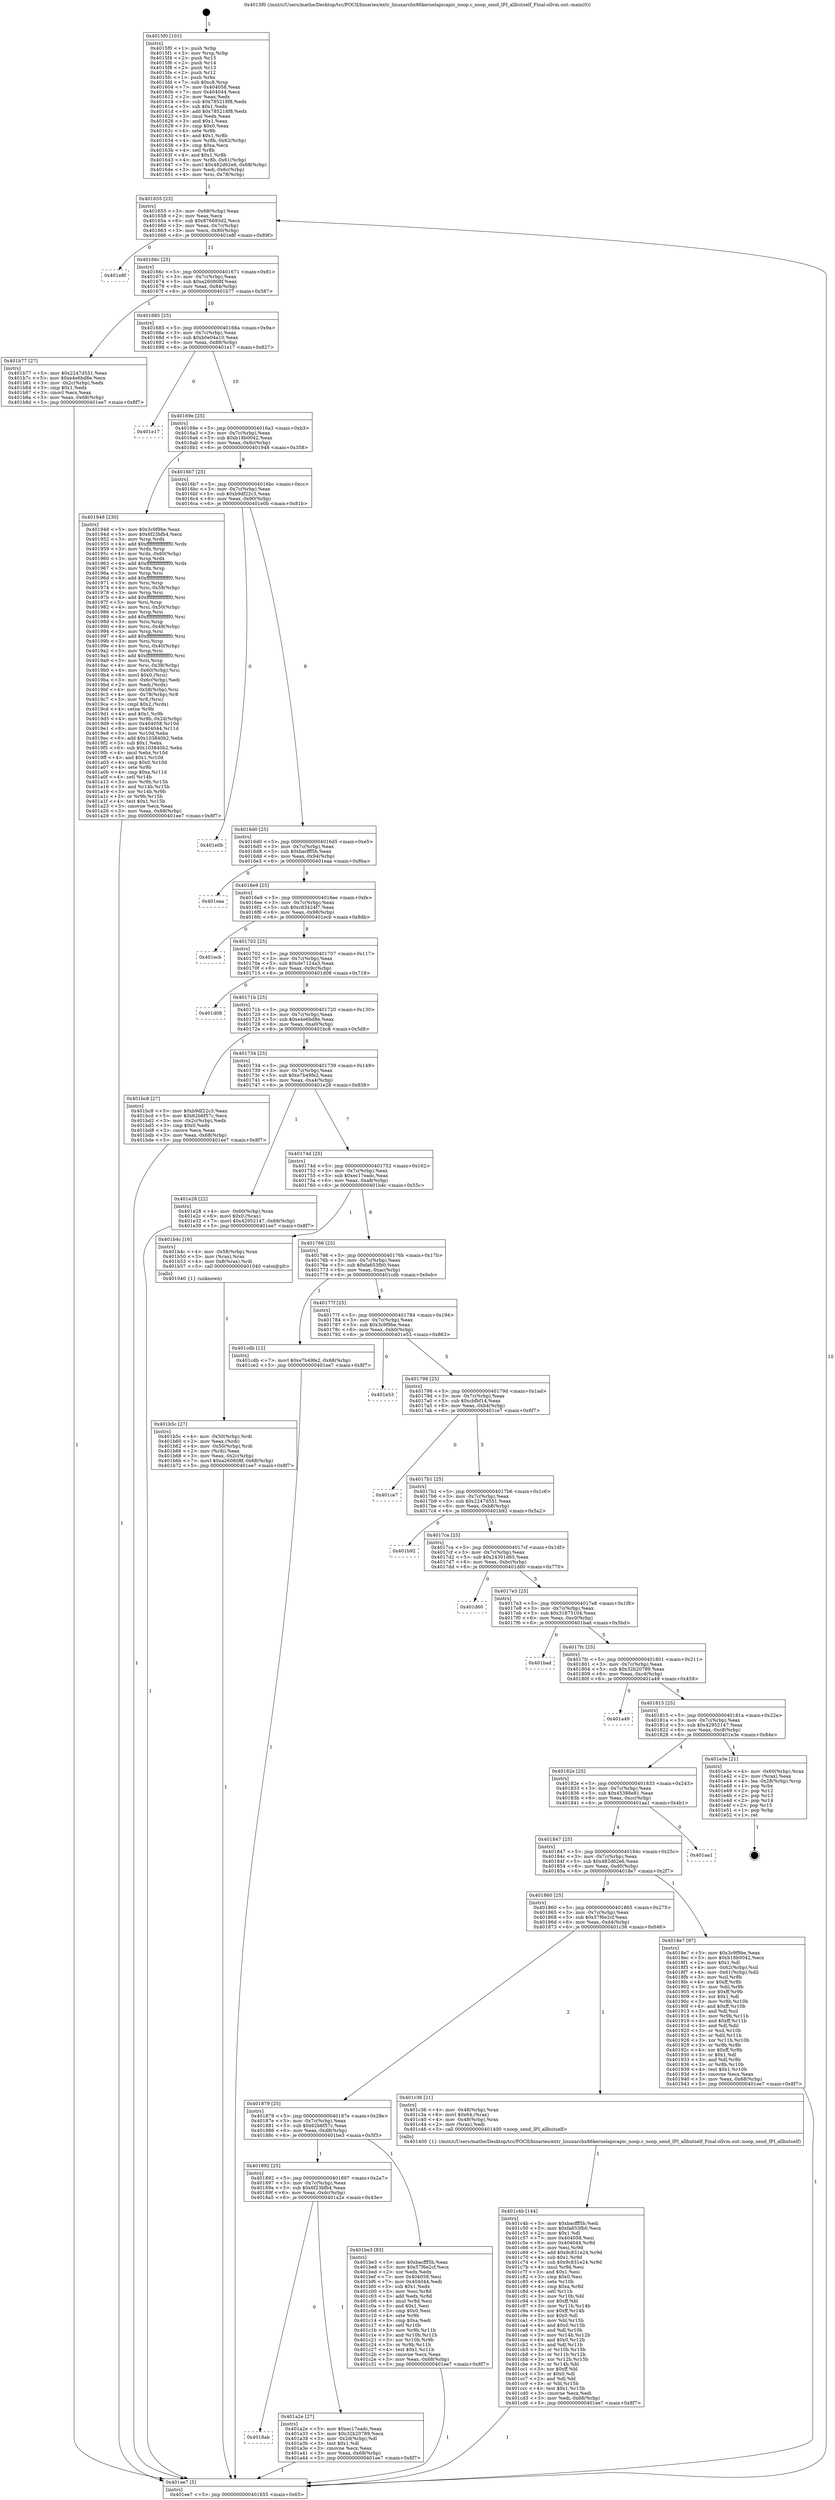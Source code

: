 digraph "0x4015f0" {
  label = "0x4015f0 (/mnt/c/Users/mathe/Desktop/tcc/POCII/binaries/extr_linuxarchx86kernelapicapic_noop.c_noop_send_IPI_allbutself_Final-ollvm.out::main(0))"
  labelloc = "t"
  node[shape=record]

  Entry [label="",width=0.3,height=0.3,shape=circle,fillcolor=black,style=filled]
  "0x401655" [label="{
     0x401655 [23]\l
     | [instrs]\l
     &nbsp;&nbsp;0x401655 \<+3\>: mov -0x68(%rbp),%eax\l
     &nbsp;&nbsp;0x401658 \<+2\>: mov %eax,%ecx\l
     &nbsp;&nbsp;0x40165a \<+6\>: sub $0x876693d2,%ecx\l
     &nbsp;&nbsp;0x401660 \<+3\>: mov %eax,-0x7c(%rbp)\l
     &nbsp;&nbsp;0x401663 \<+3\>: mov %ecx,-0x80(%rbp)\l
     &nbsp;&nbsp;0x401666 \<+6\>: je 0000000000401e8f \<main+0x89f\>\l
  }"]
  "0x401e8f" [label="{
     0x401e8f\l
  }", style=dashed]
  "0x40166c" [label="{
     0x40166c [25]\l
     | [instrs]\l
     &nbsp;&nbsp;0x40166c \<+5\>: jmp 0000000000401671 \<main+0x81\>\l
     &nbsp;&nbsp;0x401671 \<+3\>: mov -0x7c(%rbp),%eax\l
     &nbsp;&nbsp;0x401674 \<+5\>: sub $0xa260808f,%eax\l
     &nbsp;&nbsp;0x401679 \<+6\>: mov %eax,-0x84(%rbp)\l
     &nbsp;&nbsp;0x40167f \<+6\>: je 0000000000401b77 \<main+0x587\>\l
  }"]
  Exit [label="",width=0.3,height=0.3,shape=circle,fillcolor=black,style=filled,peripheries=2]
  "0x401b77" [label="{
     0x401b77 [27]\l
     | [instrs]\l
     &nbsp;&nbsp;0x401b77 \<+5\>: mov $0x2247d551,%eax\l
     &nbsp;&nbsp;0x401b7c \<+5\>: mov $0xe4e6bd8e,%ecx\l
     &nbsp;&nbsp;0x401b81 \<+3\>: mov -0x2c(%rbp),%edx\l
     &nbsp;&nbsp;0x401b84 \<+3\>: cmp $0x1,%edx\l
     &nbsp;&nbsp;0x401b87 \<+3\>: cmovl %ecx,%eax\l
     &nbsp;&nbsp;0x401b8a \<+3\>: mov %eax,-0x68(%rbp)\l
     &nbsp;&nbsp;0x401b8d \<+5\>: jmp 0000000000401ee7 \<main+0x8f7\>\l
  }"]
  "0x401685" [label="{
     0x401685 [25]\l
     | [instrs]\l
     &nbsp;&nbsp;0x401685 \<+5\>: jmp 000000000040168a \<main+0x9a\>\l
     &nbsp;&nbsp;0x40168a \<+3\>: mov -0x7c(%rbp),%eax\l
     &nbsp;&nbsp;0x40168d \<+5\>: sub $0xb0e04a10,%eax\l
     &nbsp;&nbsp;0x401692 \<+6\>: mov %eax,-0x88(%rbp)\l
     &nbsp;&nbsp;0x401698 \<+6\>: je 0000000000401e17 \<main+0x827\>\l
  }"]
  "0x401c4b" [label="{
     0x401c4b [144]\l
     | [instrs]\l
     &nbsp;&nbsp;0x401c4b \<+5\>: mov $0xbacfff5b,%edi\l
     &nbsp;&nbsp;0x401c50 \<+5\>: mov $0xfa653fb0,%ecx\l
     &nbsp;&nbsp;0x401c55 \<+2\>: mov $0x1,%dl\l
     &nbsp;&nbsp;0x401c57 \<+7\>: mov 0x404058,%esi\l
     &nbsp;&nbsp;0x401c5e \<+8\>: mov 0x404044,%r8d\l
     &nbsp;&nbsp;0x401c66 \<+3\>: mov %esi,%r9d\l
     &nbsp;&nbsp;0x401c69 \<+7\>: add $0x9c831e24,%r9d\l
     &nbsp;&nbsp;0x401c70 \<+4\>: sub $0x1,%r9d\l
     &nbsp;&nbsp;0x401c74 \<+7\>: sub $0x9c831e24,%r9d\l
     &nbsp;&nbsp;0x401c7b \<+4\>: imul %r9d,%esi\l
     &nbsp;&nbsp;0x401c7f \<+3\>: and $0x1,%esi\l
     &nbsp;&nbsp;0x401c82 \<+3\>: cmp $0x0,%esi\l
     &nbsp;&nbsp;0x401c85 \<+4\>: sete %r10b\l
     &nbsp;&nbsp;0x401c89 \<+4\>: cmp $0xa,%r8d\l
     &nbsp;&nbsp;0x401c8d \<+4\>: setl %r11b\l
     &nbsp;&nbsp;0x401c91 \<+3\>: mov %r10b,%bl\l
     &nbsp;&nbsp;0x401c94 \<+3\>: xor $0xff,%bl\l
     &nbsp;&nbsp;0x401c97 \<+3\>: mov %r11b,%r14b\l
     &nbsp;&nbsp;0x401c9a \<+4\>: xor $0xff,%r14b\l
     &nbsp;&nbsp;0x401c9e \<+3\>: xor $0x0,%dl\l
     &nbsp;&nbsp;0x401ca1 \<+3\>: mov %bl,%r15b\l
     &nbsp;&nbsp;0x401ca4 \<+4\>: and $0x0,%r15b\l
     &nbsp;&nbsp;0x401ca8 \<+3\>: and %dl,%r10b\l
     &nbsp;&nbsp;0x401cab \<+3\>: mov %r14b,%r12b\l
     &nbsp;&nbsp;0x401cae \<+4\>: and $0x0,%r12b\l
     &nbsp;&nbsp;0x401cb2 \<+3\>: and %dl,%r11b\l
     &nbsp;&nbsp;0x401cb5 \<+3\>: or %r10b,%r15b\l
     &nbsp;&nbsp;0x401cb8 \<+3\>: or %r11b,%r12b\l
     &nbsp;&nbsp;0x401cbb \<+3\>: xor %r12b,%r15b\l
     &nbsp;&nbsp;0x401cbe \<+3\>: or %r14b,%bl\l
     &nbsp;&nbsp;0x401cc1 \<+3\>: xor $0xff,%bl\l
     &nbsp;&nbsp;0x401cc4 \<+3\>: or $0x0,%dl\l
     &nbsp;&nbsp;0x401cc7 \<+2\>: and %dl,%bl\l
     &nbsp;&nbsp;0x401cc9 \<+3\>: or %bl,%r15b\l
     &nbsp;&nbsp;0x401ccc \<+4\>: test $0x1,%r15b\l
     &nbsp;&nbsp;0x401cd0 \<+3\>: cmovne %ecx,%edi\l
     &nbsp;&nbsp;0x401cd3 \<+3\>: mov %edi,-0x68(%rbp)\l
     &nbsp;&nbsp;0x401cd6 \<+5\>: jmp 0000000000401ee7 \<main+0x8f7\>\l
  }"]
  "0x401e17" [label="{
     0x401e17\l
  }", style=dashed]
  "0x40169e" [label="{
     0x40169e [25]\l
     | [instrs]\l
     &nbsp;&nbsp;0x40169e \<+5\>: jmp 00000000004016a3 \<main+0xb3\>\l
     &nbsp;&nbsp;0x4016a3 \<+3\>: mov -0x7c(%rbp),%eax\l
     &nbsp;&nbsp;0x4016a6 \<+5\>: sub $0xb18b0042,%eax\l
     &nbsp;&nbsp;0x4016ab \<+6\>: mov %eax,-0x8c(%rbp)\l
     &nbsp;&nbsp;0x4016b1 \<+6\>: je 0000000000401948 \<main+0x358\>\l
  }"]
  "0x401b5c" [label="{
     0x401b5c [27]\l
     | [instrs]\l
     &nbsp;&nbsp;0x401b5c \<+4\>: mov -0x50(%rbp),%rdi\l
     &nbsp;&nbsp;0x401b60 \<+2\>: mov %eax,(%rdi)\l
     &nbsp;&nbsp;0x401b62 \<+4\>: mov -0x50(%rbp),%rdi\l
     &nbsp;&nbsp;0x401b66 \<+2\>: mov (%rdi),%eax\l
     &nbsp;&nbsp;0x401b68 \<+3\>: mov %eax,-0x2c(%rbp)\l
     &nbsp;&nbsp;0x401b6b \<+7\>: movl $0xa260808f,-0x68(%rbp)\l
     &nbsp;&nbsp;0x401b72 \<+5\>: jmp 0000000000401ee7 \<main+0x8f7\>\l
  }"]
  "0x401948" [label="{
     0x401948 [230]\l
     | [instrs]\l
     &nbsp;&nbsp;0x401948 \<+5\>: mov $0x3c9f9be,%eax\l
     &nbsp;&nbsp;0x40194d \<+5\>: mov $0x6f23bfb4,%ecx\l
     &nbsp;&nbsp;0x401952 \<+3\>: mov %rsp,%rdx\l
     &nbsp;&nbsp;0x401955 \<+4\>: add $0xfffffffffffffff0,%rdx\l
     &nbsp;&nbsp;0x401959 \<+3\>: mov %rdx,%rsp\l
     &nbsp;&nbsp;0x40195c \<+4\>: mov %rdx,-0x60(%rbp)\l
     &nbsp;&nbsp;0x401960 \<+3\>: mov %rsp,%rdx\l
     &nbsp;&nbsp;0x401963 \<+4\>: add $0xfffffffffffffff0,%rdx\l
     &nbsp;&nbsp;0x401967 \<+3\>: mov %rdx,%rsp\l
     &nbsp;&nbsp;0x40196a \<+3\>: mov %rsp,%rsi\l
     &nbsp;&nbsp;0x40196d \<+4\>: add $0xfffffffffffffff0,%rsi\l
     &nbsp;&nbsp;0x401971 \<+3\>: mov %rsi,%rsp\l
     &nbsp;&nbsp;0x401974 \<+4\>: mov %rsi,-0x58(%rbp)\l
     &nbsp;&nbsp;0x401978 \<+3\>: mov %rsp,%rsi\l
     &nbsp;&nbsp;0x40197b \<+4\>: add $0xfffffffffffffff0,%rsi\l
     &nbsp;&nbsp;0x40197f \<+3\>: mov %rsi,%rsp\l
     &nbsp;&nbsp;0x401982 \<+4\>: mov %rsi,-0x50(%rbp)\l
     &nbsp;&nbsp;0x401986 \<+3\>: mov %rsp,%rsi\l
     &nbsp;&nbsp;0x401989 \<+4\>: add $0xfffffffffffffff0,%rsi\l
     &nbsp;&nbsp;0x40198d \<+3\>: mov %rsi,%rsp\l
     &nbsp;&nbsp;0x401990 \<+4\>: mov %rsi,-0x48(%rbp)\l
     &nbsp;&nbsp;0x401994 \<+3\>: mov %rsp,%rsi\l
     &nbsp;&nbsp;0x401997 \<+4\>: add $0xfffffffffffffff0,%rsi\l
     &nbsp;&nbsp;0x40199b \<+3\>: mov %rsi,%rsp\l
     &nbsp;&nbsp;0x40199e \<+4\>: mov %rsi,-0x40(%rbp)\l
     &nbsp;&nbsp;0x4019a2 \<+3\>: mov %rsp,%rsi\l
     &nbsp;&nbsp;0x4019a5 \<+4\>: add $0xfffffffffffffff0,%rsi\l
     &nbsp;&nbsp;0x4019a9 \<+3\>: mov %rsi,%rsp\l
     &nbsp;&nbsp;0x4019ac \<+4\>: mov %rsi,-0x38(%rbp)\l
     &nbsp;&nbsp;0x4019b0 \<+4\>: mov -0x60(%rbp),%rsi\l
     &nbsp;&nbsp;0x4019b4 \<+6\>: movl $0x0,(%rsi)\l
     &nbsp;&nbsp;0x4019ba \<+3\>: mov -0x6c(%rbp),%edi\l
     &nbsp;&nbsp;0x4019bd \<+2\>: mov %edi,(%rdx)\l
     &nbsp;&nbsp;0x4019bf \<+4\>: mov -0x58(%rbp),%rsi\l
     &nbsp;&nbsp;0x4019c3 \<+4\>: mov -0x78(%rbp),%r8\l
     &nbsp;&nbsp;0x4019c7 \<+3\>: mov %r8,(%rsi)\l
     &nbsp;&nbsp;0x4019ca \<+3\>: cmpl $0x2,(%rdx)\l
     &nbsp;&nbsp;0x4019cd \<+4\>: setne %r9b\l
     &nbsp;&nbsp;0x4019d1 \<+4\>: and $0x1,%r9b\l
     &nbsp;&nbsp;0x4019d5 \<+4\>: mov %r9b,-0x2d(%rbp)\l
     &nbsp;&nbsp;0x4019d9 \<+8\>: mov 0x404058,%r10d\l
     &nbsp;&nbsp;0x4019e1 \<+8\>: mov 0x404044,%r11d\l
     &nbsp;&nbsp;0x4019e9 \<+3\>: mov %r10d,%ebx\l
     &nbsp;&nbsp;0x4019ec \<+6\>: add $0x103840b2,%ebx\l
     &nbsp;&nbsp;0x4019f2 \<+3\>: sub $0x1,%ebx\l
     &nbsp;&nbsp;0x4019f5 \<+6\>: sub $0x103840b2,%ebx\l
     &nbsp;&nbsp;0x4019fb \<+4\>: imul %ebx,%r10d\l
     &nbsp;&nbsp;0x4019ff \<+4\>: and $0x1,%r10d\l
     &nbsp;&nbsp;0x401a03 \<+4\>: cmp $0x0,%r10d\l
     &nbsp;&nbsp;0x401a07 \<+4\>: sete %r9b\l
     &nbsp;&nbsp;0x401a0b \<+4\>: cmp $0xa,%r11d\l
     &nbsp;&nbsp;0x401a0f \<+4\>: setl %r14b\l
     &nbsp;&nbsp;0x401a13 \<+3\>: mov %r9b,%r15b\l
     &nbsp;&nbsp;0x401a16 \<+3\>: and %r14b,%r15b\l
     &nbsp;&nbsp;0x401a19 \<+3\>: xor %r14b,%r9b\l
     &nbsp;&nbsp;0x401a1c \<+3\>: or %r9b,%r15b\l
     &nbsp;&nbsp;0x401a1f \<+4\>: test $0x1,%r15b\l
     &nbsp;&nbsp;0x401a23 \<+3\>: cmovne %ecx,%eax\l
     &nbsp;&nbsp;0x401a26 \<+3\>: mov %eax,-0x68(%rbp)\l
     &nbsp;&nbsp;0x401a29 \<+5\>: jmp 0000000000401ee7 \<main+0x8f7\>\l
  }"]
  "0x4016b7" [label="{
     0x4016b7 [25]\l
     | [instrs]\l
     &nbsp;&nbsp;0x4016b7 \<+5\>: jmp 00000000004016bc \<main+0xcc\>\l
     &nbsp;&nbsp;0x4016bc \<+3\>: mov -0x7c(%rbp),%eax\l
     &nbsp;&nbsp;0x4016bf \<+5\>: sub $0xb9df22c3,%eax\l
     &nbsp;&nbsp;0x4016c4 \<+6\>: mov %eax,-0x90(%rbp)\l
     &nbsp;&nbsp;0x4016ca \<+6\>: je 0000000000401e0b \<main+0x81b\>\l
  }"]
  "0x4018ab" [label="{
     0x4018ab\l
  }", style=dashed]
  "0x401e0b" [label="{
     0x401e0b\l
  }", style=dashed]
  "0x4016d0" [label="{
     0x4016d0 [25]\l
     | [instrs]\l
     &nbsp;&nbsp;0x4016d0 \<+5\>: jmp 00000000004016d5 \<main+0xe5\>\l
     &nbsp;&nbsp;0x4016d5 \<+3\>: mov -0x7c(%rbp),%eax\l
     &nbsp;&nbsp;0x4016d8 \<+5\>: sub $0xbacfff5b,%eax\l
     &nbsp;&nbsp;0x4016dd \<+6\>: mov %eax,-0x94(%rbp)\l
     &nbsp;&nbsp;0x4016e3 \<+6\>: je 0000000000401eaa \<main+0x8ba\>\l
  }"]
  "0x401a2e" [label="{
     0x401a2e [27]\l
     | [instrs]\l
     &nbsp;&nbsp;0x401a2e \<+5\>: mov $0xec17eadc,%eax\l
     &nbsp;&nbsp;0x401a33 \<+5\>: mov $0x32b20789,%ecx\l
     &nbsp;&nbsp;0x401a38 \<+3\>: mov -0x2d(%rbp),%dl\l
     &nbsp;&nbsp;0x401a3b \<+3\>: test $0x1,%dl\l
     &nbsp;&nbsp;0x401a3e \<+3\>: cmovne %ecx,%eax\l
     &nbsp;&nbsp;0x401a41 \<+3\>: mov %eax,-0x68(%rbp)\l
     &nbsp;&nbsp;0x401a44 \<+5\>: jmp 0000000000401ee7 \<main+0x8f7\>\l
  }"]
  "0x401eaa" [label="{
     0x401eaa\l
  }", style=dashed]
  "0x4016e9" [label="{
     0x4016e9 [25]\l
     | [instrs]\l
     &nbsp;&nbsp;0x4016e9 \<+5\>: jmp 00000000004016ee \<main+0xfe\>\l
     &nbsp;&nbsp;0x4016ee \<+3\>: mov -0x7c(%rbp),%eax\l
     &nbsp;&nbsp;0x4016f1 \<+5\>: sub $0xc83424f7,%eax\l
     &nbsp;&nbsp;0x4016f6 \<+6\>: mov %eax,-0x98(%rbp)\l
     &nbsp;&nbsp;0x4016fc \<+6\>: je 0000000000401ecb \<main+0x8db\>\l
  }"]
  "0x401892" [label="{
     0x401892 [25]\l
     | [instrs]\l
     &nbsp;&nbsp;0x401892 \<+5\>: jmp 0000000000401897 \<main+0x2a7\>\l
     &nbsp;&nbsp;0x401897 \<+3\>: mov -0x7c(%rbp),%eax\l
     &nbsp;&nbsp;0x40189a \<+5\>: sub $0x6f23bfb4,%eax\l
     &nbsp;&nbsp;0x40189f \<+6\>: mov %eax,-0xdc(%rbp)\l
     &nbsp;&nbsp;0x4018a5 \<+6\>: je 0000000000401a2e \<main+0x43e\>\l
  }"]
  "0x401ecb" [label="{
     0x401ecb\l
  }", style=dashed]
  "0x401702" [label="{
     0x401702 [25]\l
     | [instrs]\l
     &nbsp;&nbsp;0x401702 \<+5\>: jmp 0000000000401707 \<main+0x117\>\l
     &nbsp;&nbsp;0x401707 \<+3\>: mov -0x7c(%rbp),%eax\l
     &nbsp;&nbsp;0x40170a \<+5\>: sub $0xde7124a3,%eax\l
     &nbsp;&nbsp;0x40170f \<+6\>: mov %eax,-0x9c(%rbp)\l
     &nbsp;&nbsp;0x401715 \<+6\>: je 0000000000401d08 \<main+0x718\>\l
  }"]
  "0x401be3" [label="{
     0x401be3 [83]\l
     | [instrs]\l
     &nbsp;&nbsp;0x401be3 \<+5\>: mov $0xbacfff5b,%eax\l
     &nbsp;&nbsp;0x401be8 \<+5\>: mov $0x57f6e2cf,%ecx\l
     &nbsp;&nbsp;0x401bed \<+2\>: xor %edx,%edx\l
     &nbsp;&nbsp;0x401bef \<+7\>: mov 0x404058,%esi\l
     &nbsp;&nbsp;0x401bf6 \<+7\>: mov 0x404044,%edi\l
     &nbsp;&nbsp;0x401bfd \<+3\>: sub $0x1,%edx\l
     &nbsp;&nbsp;0x401c00 \<+3\>: mov %esi,%r8d\l
     &nbsp;&nbsp;0x401c03 \<+3\>: add %edx,%r8d\l
     &nbsp;&nbsp;0x401c06 \<+4\>: imul %r8d,%esi\l
     &nbsp;&nbsp;0x401c0a \<+3\>: and $0x1,%esi\l
     &nbsp;&nbsp;0x401c0d \<+3\>: cmp $0x0,%esi\l
     &nbsp;&nbsp;0x401c10 \<+4\>: sete %r9b\l
     &nbsp;&nbsp;0x401c14 \<+3\>: cmp $0xa,%edi\l
     &nbsp;&nbsp;0x401c17 \<+4\>: setl %r10b\l
     &nbsp;&nbsp;0x401c1b \<+3\>: mov %r9b,%r11b\l
     &nbsp;&nbsp;0x401c1e \<+3\>: and %r10b,%r11b\l
     &nbsp;&nbsp;0x401c21 \<+3\>: xor %r10b,%r9b\l
     &nbsp;&nbsp;0x401c24 \<+3\>: or %r9b,%r11b\l
     &nbsp;&nbsp;0x401c27 \<+4\>: test $0x1,%r11b\l
     &nbsp;&nbsp;0x401c2b \<+3\>: cmovne %ecx,%eax\l
     &nbsp;&nbsp;0x401c2e \<+3\>: mov %eax,-0x68(%rbp)\l
     &nbsp;&nbsp;0x401c31 \<+5\>: jmp 0000000000401ee7 \<main+0x8f7\>\l
  }"]
  "0x401d08" [label="{
     0x401d08\l
  }", style=dashed]
  "0x40171b" [label="{
     0x40171b [25]\l
     | [instrs]\l
     &nbsp;&nbsp;0x40171b \<+5\>: jmp 0000000000401720 \<main+0x130\>\l
     &nbsp;&nbsp;0x401720 \<+3\>: mov -0x7c(%rbp),%eax\l
     &nbsp;&nbsp;0x401723 \<+5\>: sub $0xe4e6bd8e,%eax\l
     &nbsp;&nbsp;0x401728 \<+6\>: mov %eax,-0xa0(%rbp)\l
     &nbsp;&nbsp;0x40172e \<+6\>: je 0000000000401bc8 \<main+0x5d8\>\l
  }"]
  "0x401879" [label="{
     0x401879 [25]\l
     | [instrs]\l
     &nbsp;&nbsp;0x401879 \<+5\>: jmp 000000000040187e \<main+0x28e\>\l
     &nbsp;&nbsp;0x40187e \<+3\>: mov -0x7c(%rbp),%eax\l
     &nbsp;&nbsp;0x401881 \<+5\>: sub $0x62b6f57c,%eax\l
     &nbsp;&nbsp;0x401886 \<+6\>: mov %eax,-0xd8(%rbp)\l
     &nbsp;&nbsp;0x40188c \<+6\>: je 0000000000401be3 \<main+0x5f3\>\l
  }"]
  "0x401bc8" [label="{
     0x401bc8 [27]\l
     | [instrs]\l
     &nbsp;&nbsp;0x401bc8 \<+5\>: mov $0xb9df22c3,%eax\l
     &nbsp;&nbsp;0x401bcd \<+5\>: mov $0x62b6f57c,%ecx\l
     &nbsp;&nbsp;0x401bd2 \<+3\>: mov -0x2c(%rbp),%edx\l
     &nbsp;&nbsp;0x401bd5 \<+3\>: cmp $0x0,%edx\l
     &nbsp;&nbsp;0x401bd8 \<+3\>: cmove %ecx,%eax\l
     &nbsp;&nbsp;0x401bdb \<+3\>: mov %eax,-0x68(%rbp)\l
     &nbsp;&nbsp;0x401bde \<+5\>: jmp 0000000000401ee7 \<main+0x8f7\>\l
  }"]
  "0x401734" [label="{
     0x401734 [25]\l
     | [instrs]\l
     &nbsp;&nbsp;0x401734 \<+5\>: jmp 0000000000401739 \<main+0x149\>\l
     &nbsp;&nbsp;0x401739 \<+3\>: mov -0x7c(%rbp),%eax\l
     &nbsp;&nbsp;0x40173c \<+5\>: sub $0xe7b49fe2,%eax\l
     &nbsp;&nbsp;0x401741 \<+6\>: mov %eax,-0xa4(%rbp)\l
     &nbsp;&nbsp;0x401747 \<+6\>: je 0000000000401e28 \<main+0x838\>\l
  }"]
  "0x401c36" [label="{
     0x401c36 [21]\l
     | [instrs]\l
     &nbsp;&nbsp;0x401c36 \<+4\>: mov -0x48(%rbp),%rax\l
     &nbsp;&nbsp;0x401c3a \<+6\>: movl $0x64,(%rax)\l
     &nbsp;&nbsp;0x401c40 \<+4\>: mov -0x48(%rbp),%rax\l
     &nbsp;&nbsp;0x401c44 \<+2\>: mov (%rax),%edi\l
     &nbsp;&nbsp;0x401c46 \<+5\>: call 0000000000401400 \<noop_send_IPI_allbutself\>\l
     | [calls]\l
     &nbsp;&nbsp;0x401400 \{1\} (/mnt/c/Users/mathe/Desktop/tcc/POCII/binaries/extr_linuxarchx86kernelapicapic_noop.c_noop_send_IPI_allbutself_Final-ollvm.out::noop_send_IPI_allbutself)\l
  }"]
  "0x401e28" [label="{
     0x401e28 [22]\l
     | [instrs]\l
     &nbsp;&nbsp;0x401e28 \<+4\>: mov -0x60(%rbp),%rax\l
     &nbsp;&nbsp;0x401e2c \<+6\>: movl $0x0,(%rax)\l
     &nbsp;&nbsp;0x401e32 \<+7\>: movl $0x42952147,-0x68(%rbp)\l
     &nbsp;&nbsp;0x401e39 \<+5\>: jmp 0000000000401ee7 \<main+0x8f7\>\l
  }"]
  "0x40174d" [label="{
     0x40174d [25]\l
     | [instrs]\l
     &nbsp;&nbsp;0x40174d \<+5\>: jmp 0000000000401752 \<main+0x162\>\l
     &nbsp;&nbsp;0x401752 \<+3\>: mov -0x7c(%rbp),%eax\l
     &nbsp;&nbsp;0x401755 \<+5\>: sub $0xec17eadc,%eax\l
     &nbsp;&nbsp;0x40175a \<+6\>: mov %eax,-0xa8(%rbp)\l
     &nbsp;&nbsp;0x401760 \<+6\>: je 0000000000401b4c \<main+0x55c\>\l
  }"]
  "0x4015f0" [label="{
     0x4015f0 [101]\l
     | [instrs]\l
     &nbsp;&nbsp;0x4015f0 \<+1\>: push %rbp\l
     &nbsp;&nbsp;0x4015f1 \<+3\>: mov %rsp,%rbp\l
     &nbsp;&nbsp;0x4015f4 \<+2\>: push %r15\l
     &nbsp;&nbsp;0x4015f6 \<+2\>: push %r14\l
     &nbsp;&nbsp;0x4015f8 \<+2\>: push %r13\l
     &nbsp;&nbsp;0x4015fa \<+2\>: push %r12\l
     &nbsp;&nbsp;0x4015fc \<+1\>: push %rbx\l
     &nbsp;&nbsp;0x4015fd \<+7\>: sub $0xc8,%rsp\l
     &nbsp;&nbsp;0x401604 \<+7\>: mov 0x404058,%eax\l
     &nbsp;&nbsp;0x40160b \<+7\>: mov 0x404044,%ecx\l
     &nbsp;&nbsp;0x401612 \<+2\>: mov %eax,%edx\l
     &nbsp;&nbsp;0x401614 \<+6\>: sub $0x785218f8,%edx\l
     &nbsp;&nbsp;0x40161a \<+3\>: sub $0x1,%edx\l
     &nbsp;&nbsp;0x40161d \<+6\>: add $0x785218f8,%edx\l
     &nbsp;&nbsp;0x401623 \<+3\>: imul %edx,%eax\l
     &nbsp;&nbsp;0x401626 \<+3\>: and $0x1,%eax\l
     &nbsp;&nbsp;0x401629 \<+3\>: cmp $0x0,%eax\l
     &nbsp;&nbsp;0x40162c \<+4\>: sete %r8b\l
     &nbsp;&nbsp;0x401630 \<+4\>: and $0x1,%r8b\l
     &nbsp;&nbsp;0x401634 \<+4\>: mov %r8b,-0x62(%rbp)\l
     &nbsp;&nbsp;0x401638 \<+3\>: cmp $0xa,%ecx\l
     &nbsp;&nbsp;0x40163b \<+4\>: setl %r8b\l
     &nbsp;&nbsp;0x40163f \<+4\>: and $0x1,%r8b\l
     &nbsp;&nbsp;0x401643 \<+4\>: mov %r8b,-0x61(%rbp)\l
     &nbsp;&nbsp;0x401647 \<+7\>: movl $0x482d62e6,-0x68(%rbp)\l
     &nbsp;&nbsp;0x40164e \<+3\>: mov %edi,-0x6c(%rbp)\l
     &nbsp;&nbsp;0x401651 \<+4\>: mov %rsi,-0x78(%rbp)\l
  }"]
  "0x401b4c" [label="{
     0x401b4c [16]\l
     | [instrs]\l
     &nbsp;&nbsp;0x401b4c \<+4\>: mov -0x58(%rbp),%rax\l
     &nbsp;&nbsp;0x401b50 \<+3\>: mov (%rax),%rax\l
     &nbsp;&nbsp;0x401b53 \<+4\>: mov 0x8(%rax),%rdi\l
     &nbsp;&nbsp;0x401b57 \<+5\>: call 0000000000401040 \<atoi@plt\>\l
     | [calls]\l
     &nbsp;&nbsp;0x401040 \{1\} (unknown)\l
  }"]
  "0x401766" [label="{
     0x401766 [25]\l
     | [instrs]\l
     &nbsp;&nbsp;0x401766 \<+5\>: jmp 000000000040176b \<main+0x17b\>\l
     &nbsp;&nbsp;0x40176b \<+3\>: mov -0x7c(%rbp),%eax\l
     &nbsp;&nbsp;0x40176e \<+5\>: sub $0xfa653fb0,%eax\l
     &nbsp;&nbsp;0x401773 \<+6\>: mov %eax,-0xac(%rbp)\l
     &nbsp;&nbsp;0x401779 \<+6\>: je 0000000000401cdb \<main+0x6eb\>\l
  }"]
  "0x401ee7" [label="{
     0x401ee7 [5]\l
     | [instrs]\l
     &nbsp;&nbsp;0x401ee7 \<+5\>: jmp 0000000000401655 \<main+0x65\>\l
  }"]
  "0x401cdb" [label="{
     0x401cdb [12]\l
     | [instrs]\l
     &nbsp;&nbsp;0x401cdb \<+7\>: movl $0xe7b49fe2,-0x68(%rbp)\l
     &nbsp;&nbsp;0x401ce2 \<+5\>: jmp 0000000000401ee7 \<main+0x8f7\>\l
  }"]
  "0x40177f" [label="{
     0x40177f [25]\l
     | [instrs]\l
     &nbsp;&nbsp;0x40177f \<+5\>: jmp 0000000000401784 \<main+0x194\>\l
     &nbsp;&nbsp;0x401784 \<+3\>: mov -0x7c(%rbp),%eax\l
     &nbsp;&nbsp;0x401787 \<+5\>: sub $0x3c9f9be,%eax\l
     &nbsp;&nbsp;0x40178c \<+6\>: mov %eax,-0xb0(%rbp)\l
     &nbsp;&nbsp;0x401792 \<+6\>: je 0000000000401e53 \<main+0x863\>\l
  }"]
  "0x401860" [label="{
     0x401860 [25]\l
     | [instrs]\l
     &nbsp;&nbsp;0x401860 \<+5\>: jmp 0000000000401865 \<main+0x275\>\l
     &nbsp;&nbsp;0x401865 \<+3\>: mov -0x7c(%rbp),%eax\l
     &nbsp;&nbsp;0x401868 \<+5\>: sub $0x57f6e2cf,%eax\l
     &nbsp;&nbsp;0x40186d \<+6\>: mov %eax,-0xd4(%rbp)\l
     &nbsp;&nbsp;0x401873 \<+6\>: je 0000000000401c36 \<main+0x646\>\l
  }"]
  "0x401e53" [label="{
     0x401e53\l
  }", style=dashed]
  "0x401798" [label="{
     0x401798 [25]\l
     | [instrs]\l
     &nbsp;&nbsp;0x401798 \<+5\>: jmp 000000000040179d \<main+0x1ad\>\l
     &nbsp;&nbsp;0x40179d \<+3\>: mov -0x7c(%rbp),%eax\l
     &nbsp;&nbsp;0x4017a0 \<+5\>: sub $0xcbfbf14,%eax\l
     &nbsp;&nbsp;0x4017a5 \<+6\>: mov %eax,-0xb4(%rbp)\l
     &nbsp;&nbsp;0x4017ab \<+6\>: je 0000000000401ce7 \<main+0x6f7\>\l
  }"]
  "0x4018e7" [label="{
     0x4018e7 [97]\l
     | [instrs]\l
     &nbsp;&nbsp;0x4018e7 \<+5\>: mov $0x3c9f9be,%eax\l
     &nbsp;&nbsp;0x4018ec \<+5\>: mov $0xb18b0042,%ecx\l
     &nbsp;&nbsp;0x4018f1 \<+2\>: mov $0x1,%dl\l
     &nbsp;&nbsp;0x4018f3 \<+4\>: mov -0x62(%rbp),%sil\l
     &nbsp;&nbsp;0x4018f7 \<+4\>: mov -0x61(%rbp),%dil\l
     &nbsp;&nbsp;0x4018fb \<+3\>: mov %sil,%r8b\l
     &nbsp;&nbsp;0x4018fe \<+4\>: xor $0xff,%r8b\l
     &nbsp;&nbsp;0x401902 \<+3\>: mov %dil,%r9b\l
     &nbsp;&nbsp;0x401905 \<+4\>: xor $0xff,%r9b\l
     &nbsp;&nbsp;0x401909 \<+3\>: xor $0x1,%dl\l
     &nbsp;&nbsp;0x40190c \<+3\>: mov %r8b,%r10b\l
     &nbsp;&nbsp;0x40190f \<+4\>: and $0xff,%r10b\l
     &nbsp;&nbsp;0x401913 \<+3\>: and %dl,%sil\l
     &nbsp;&nbsp;0x401916 \<+3\>: mov %r9b,%r11b\l
     &nbsp;&nbsp;0x401919 \<+4\>: and $0xff,%r11b\l
     &nbsp;&nbsp;0x40191d \<+3\>: and %dl,%dil\l
     &nbsp;&nbsp;0x401920 \<+3\>: or %sil,%r10b\l
     &nbsp;&nbsp;0x401923 \<+3\>: or %dil,%r11b\l
     &nbsp;&nbsp;0x401926 \<+3\>: xor %r11b,%r10b\l
     &nbsp;&nbsp;0x401929 \<+3\>: or %r9b,%r8b\l
     &nbsp;&nbsp;0x40192c \<+4\>: xor $0xff,%r8b\l
     &nbsp;&nbsp;0x401930 \<+3\>: or $0x1,%dl\l
     &nbsp;&nbsp;0x401933 \<+3\>: and %dl,%r8b\l
     &nbsp;&nbsp;0x401936 \<+3\>: or %r8b,%r10b\l
     &nbsp;&nbsp;0x401939 \<+4\>: test $0x1,%r10b\l
     &nbsp;&nbsp;0x40193d \<+3\>: cmovne %ecx,%eax\l
     &nbsp;&nbsp;0x401940 \<+3\>: mov %eax,-0x68(%rbp)\l
     &nbsp;&nbsp;0x401943 \<+5\>: jmp 0000000000401ee7 \<main+0x8f7\>\l
  }"]
  "0x401ce7" [label="{
     0x401ce7\l
  }", style=dashed]
  "0x4017b1" [label="{
     0x4017b1 [25]\l
     | [instrs]\l
     &nbsp;&nbsp;0x4017b1 \<+5\>: jmp 00000000004017b6 \<main+0x1c6\>\l
     &nbsp;&nbsp;0x4017b6 \<+3\>: mov -0x7c(%rbp),%eax\l
     &nbsp;&nbsp;0x4017b9 \<+5\>: sub $0x2247d551,%eax\l
     &nbsp;&nbsp;0x4017be \<+6\>: mov %eax,-0xb8(%rbp)\l
     &nbsp;&nbsp;0x4017c4 \<+6\>: je 0000000000401b92 \<main+0x5a2\>\l
  }"]
  "0x401847" [label="{
     0x401847 [25]\l
     | [instrs]\l
     &nbsp;&nbsp;0x401847 \<+5\>: jmp 000000000040184c \<main+0x25c\>\l
     &nbsp;&nbsp;0x40184c \<+3\>: mov -0x7c(%rbp),%eax\l
     &nbsp;&nbsp;0x40184f \<+5\>: sub $0x482d62e6,%eax\l
     &nbsp;&nbsp;0x401854 \<+6\>: mov %eax,-0xd0(%rbp)\l
     &nbsp;&nbsp;0x40185a \<+6\>: je 00000000004018e7 \<main+0x2f7\>\l
  }"]
  "0x401b92" [label="{
     0x401b92\l
  }", style=dashed]
  "0x4017ca" [label="{
     0x4017ca [25]\l
     | [instrs]\l
     &nbsp;&nbsp;0x4017ca \<+5\>: jmp 00000000004017cf \<main+0x1df\>\l
     &nbsp;&nbsp;0x4017cf \<+3\>: mov -0x7c(%rbp),%eax\l
     &nbsp;&nbsp;0x4017d2 \<+5\>: sub $0x24301d65,%eax\l
     &nbsp;&nbsp;0x4017d7 \<+6\>: mov %eax,-0xbc(%rbp)\l
     &nbsp;&nbsp;0x4017dd \<+6\>: je 0000000000401d60 \<main+0x770\>\l
  }"]
  "0x401aa1" [label="{
     0x401aa1\l
  }", style=dashed]
  "0x401d60" [label="{
     0x401d60\l
  }", style=dashed]
  "0x4017e3" [label="{
     0x4017e3 [25]\l
     | [instrs]\l
     &nbsp;&nbsp;0x4017e3 \<+5\>: jmp 00000000004017e8 \<main+0x1f8\>\l
     &nbsp;&nbsp;0x4017e8 \<+3\>: mov -0x7c(%rbp),%eax\l
     &nbsp;&nbsp;0x4017eb \<+5\>: sub $0x31875104,%eax\l
     &nbsp;&nbsp;0x4017f0 \<+6\>: mov %eax,-0xc0(%rbp)\l
     &nbsp;&nbsp;0x4017f6 \<+6\>: je 0000000000401bad \<main+0x5bd\>\l
  }"]
  "0x40182e" [label="{
     0x40182e [25]\l
     | [instrs]\l
     &nbsp;&nbsp;0x40182e \<+5\>: jmp 0000000000401833 \<main+0x243\>\l
     &nbsp;&nbsp;0x401833 \<+3\>: mov -0x7c(%rbp),%eax\l
     &nbsp;&nbsp;0x401836 \<+5\>: sub $0x45388e81,%eax\l
     &nbsp;&nbsp;0x40183b \<+6\>: mov %eax,-0xcc(%rbp)\l
     &nbsp;&nbsp;0x401841 \<+6\>: je 0000000000401aa1 \<main+0x4b1\>\l
  }"]
  "0x401bad" [label="{
     0x401bad\l
  }", style=dashed]
  "0x4017fc" [label="{
     0x4017fc [25]\l
     | [instrs]\l
     &nbsp;&nbsp;0x4017fc \<+5\>: jmp 0000000000401801 \<main+0x211\>\l
     &nbsp;&nbsp;0x401801 \<+3\>: mov -0x7c(%rbp),%eax\l
     &nbsp;&nbsp;0x401804 \<+5\>: sub $0x32b20789,%eax\l
     &nbsp;&nbsp;0x401809 \<+6\>: mov %eax,-0xc4(%rbp)\l
     &nbsp;&nbsp;0x40180f \<+6\>: je 0000000000401a49 \<main+0x459\>\l
  }"]
  "0x401e3e" [label="{
     0x401e3e [21]\l
     | [instrs]\l
     &nbsp;&nbsp;0x401e3e \<+4\>: mov -0x60(%rbp),%rax\l
     &nbsp;&nbsp;0x401e42 \<+2\>: mov (%rax),%eax\l
     &nbsp;&nbsp;0x401e44 \<+4\>: lea -0x28(%rbp),%rsp\l
     &nbsp;&nbsp;0x401e48 \<+1\>: pop %rbx\l
     &nbsp;&nbsp;0x401e49 \<+2\>: pop %r12\l
     &nbsp;&nbsp;0x401e4b \<+2\>: pop %r13\l
     &nbsp;&nbsp;0x401e4d \<+2\>: pop %r14\l
     &nbsp;&nbsp;0x401e4f \<+2\>: pop %r15\l
     &nbsp;&nbsp;0x401e51 \<+1\>: pop %rbp\l
     &nbsp;&nbsp;0x401e52 \<+1\>: ret\l
  }"]
  "0x401a49" [label="{
     0x401a49\l
  }", style=dashed]
  "0x401815" [label="{
     0x401815 [25]\l
     | [instrs]\l
     &nbsp;&nbsp;0x401815 \<+5\>: jmp 000000000040181a \<main+0x22a\>\l
     &nbsp;&nbsp;0x40181a \<+3\>: mov -0x7c(%rbp),%eax\l
     &nbsp;&nbsp;0x40181d \<+5\>: sub $0x42952147,%eax\l
     &nbsp;&nbsp;0x401822 \<+6\>: mov %eax,-0xc8(%rbp)\l
     &nbsp;&nbsp;0x401828 \<+6\>: je 0000000000401e3e \<main+0x84e\>\l
  }"]
  Entry -> "0x4015f0" [label=" 1"]
  "0x401655" -> "0x401e8f" [label=" 0"]
  "0x401655" -> "0x40166c" [label=" 11"]
  "0x401e3e" -> Exit [label=" 1"]
  "0x40166c" -> "0x401b77" [label=" 1"]
  "0x40166c" -> "0x401685" [label=" 10"]
  "0x401e28" -> "0x401ee7" [label=" 1"]
  "0x401685" -> "0x401e17" [label=" 0"]
  "0x401685" -> "0x40169e" [label=" 10"]
  "0x401cdb" -> "0x401ee7" [label=" 1"]
  "0x40169e" -> "0x401948" [label=" 1"]
  "0x40169e" -> "0x4016b7" [label=" 9"]
  "0x401c4b" -> "0x401ee7" [label=" 1"]
  "0x4016b7" -> "0x401e0b" [label=" 0"]
  "0x4016b7" -> "0x4016d0" [label=" 9"]
  "0x401c36" -> "0x401c4b" [label=" 1"]
  "0x4016d0" -> "0x401eaa" [label=" 0"]
  "0x4016d0" -> "0x4016e9" [label=" 9"]
  "0x401be3" -> "0x401ee7" [label=" 1"]
  "0x4016e9" -> "0x401ecb" [label=" 0"]
  "0x4016e9" -> "0x401702" [label=" 9"]
  "0x401b77" -> "0x401ee7" [label=" 1"]
  "0x401702" -> "0x401d08" [label=" 0"]
  "0x401702" -> "0x40171b" [label=" 9"]
  "0x401b5c" -> "0x401ee7" [label=" 1"]
  "0x40171b" -> "0x401bc8" [label=" 1"]
  "0x40171b" -> "0x401734" [label=" 8"]
  "0x401a2e" -> "0x401ee7" [label=" 1"]
  "0x401734" -> "0x401e28" [label=" 1"]
  "0x401734" -> "0x40174d" [label=" 7"]
  "0x401892" -> "0x4018ab" [label=" 0"]
  "0x40174d" -> "0x401b4c" [label=" 1"]
  "0x40174d" -> "0x401766" [label=" 6"]
  "0x401bc8" -> "0x401ee7" [label=" 1"]
  "0x401766" -> "0x401cdb" [label=" 1"]
  "0x401766" -> "0x40177f" [label=" 5"]
  "0x401879" -> "0x401892" [label=" 1"]
  "0x40177f" -> "0x401e53" [label=" 0"]
  "0x40177f" -> "0x401798" [label=" 5"]
  "0x401879" -> "0x401be3" [label=" 1"]
  "0x401798" -> "0x401ce7" [label=" 0"]
  "0x401798" -> "0x4017b1" [label=" 5"]
  "0x401b4c" -> "0x401b5c" [label=" 1"]
  "0x4017b1" -> "0x401b92" [label=" 0"]
  "0x4017b1" -> "0x4017ca" [label=" 5"]
  "0x401860" -> "0x401c36" [label=" 1"]
  "0x4017ca" -> "0x401d60" [label=" 0"]
  "0x4017ca" -> "0x4017e3" [label=" 5"]
  "0x401892" -> "0x401a2e" [label=" 1"]
  "0x4017e3" -> "0x401bad" [label=" 0"]
  "0x4017e3" -> "0x4017fc" [label=" 5"]
  "0x401ee7" -> "0x401655" [label=" 10"]
  "0x4017fc" -> "0x401a49" [label=" 0"]
  "0x4017fc" -> "0x401815" [label=" 5"]
  "0x4015f0" -> "0x401655" [label=" 1"]
  "0x401815" -> "0x401e3e" [label=" 1"]
  "0x401815" -> "0x40182e" [label=" 4"]
  "0x401948" -> "0x401ee7" [label=" 1"]
  "0x40182e" -> "0x401aa1" [label=" 0"]
  "0x40182e" -> "0x401847" [label=" 4"]
  "0x401860" -> "0x401879" [label=" 2"]
  "0x401847" -> "0x4018e7" [label=" 1"]
  "0x401847" -> "0x401860" [label=" 3"]
  "0x4018e7" -> "0x401ee7" [label=" 1"]
}
